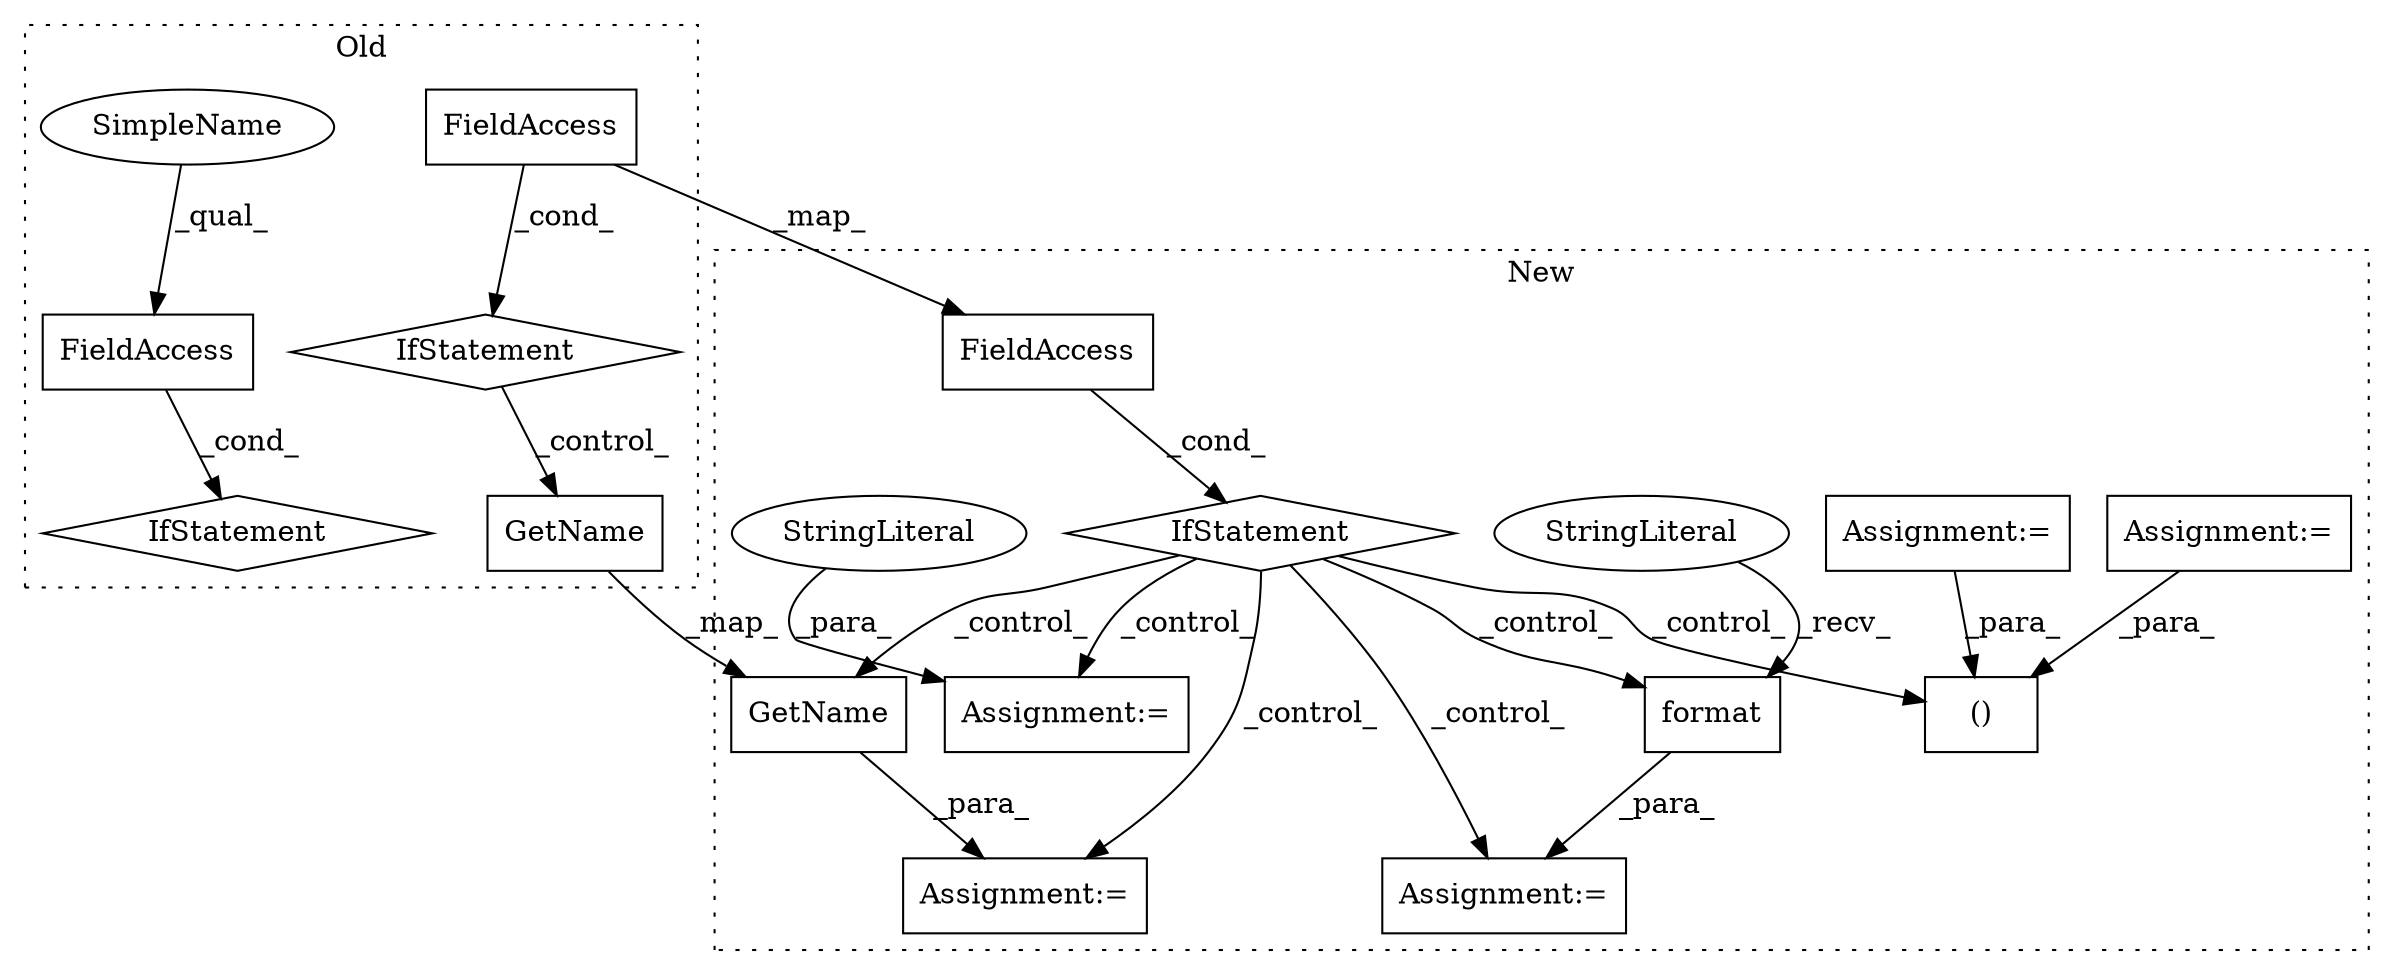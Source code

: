 digraph G {
subgraph cluster0 {
1 [label="GetName" a="32" s="9478" l="9" shape="box"];
6 [label="IfStatement" a="25" s="9441" l="3" shape="diamond"];
15 [label="FieldAccess" a="22" s="9422" l="19" shape="box"];
16 [label="FieldAccess" a="22" s="8834" l="19" shape="box"];
17 [label="IfStatement" a="25" s="8853" l="3" shape="diamond"];
18 [label="SimpleName" a="42" s="8834" l="14" shape="ellipse"];
label = "Old";
style="dotted";
}
subgraph cluster1 {
2 [label="GetName" a="32" s="9540" l="9" shape="box"];
3 [label="IfStatement" a="25" s="9465,9488" l="4,2" shape="diamond"];
4 [label="()" a="106" s="9685" l="25" shape="box"];
5 [label="format" a="32" s="9588,9643" l="7,1" shape="box"];
7 [label="Assignment:=" a="7" s="9505" l="1" shape="box"];
8 [label="Assignment:=" a="7" s="9570" l="1" shape="box"];
9 [label="Assignment:=" a="7" s="6533" l="9" shape="box"];
10 [label="Assignment:=" a="7" s="6845" l="3" shape="box"];
11 [label="Assignment:=" a="7" s="9710" l="2" shape="box"];
12 [label="StringLiteral" a="45" s="9571" l="16" shape="ellipse"];
13 [label="StringLiteral" a="45" s="9712" l="2" shape="ellipse"];
14 [label="FieldAccess" a="22" s="9469" l="19" shape="box"];
label = "New";
style="dotted";
}
1 -> 2 [label="_map_"];
2 -> 7 [label="_para_"];
3 -> 8 [label="_control_"];
3 -> 7 [label="_control_"];
3 -> 2 [label="_control_"];
3 -> 5 [label="_control_"];
3 -> 4 [label="_control_"];
3 -> 11 [label="_control_"];
5 -> 8 [label="_para_"];
6 -> 1 [label="_control_"];
9 -> 4 [label="_para_"];
10 -> 4 [label="_para_"];
12 -> 5 [label="_recv_"];
13 -> 11 [label="_para_"];
14 -> 3 [label="_cond_"];
15 -> 14 [label="_map_"];
15 -> 6 [label="_cond_"];
16 -> 17 [label="_cond_"];
18 -> 16 [label="_qual_"];
}